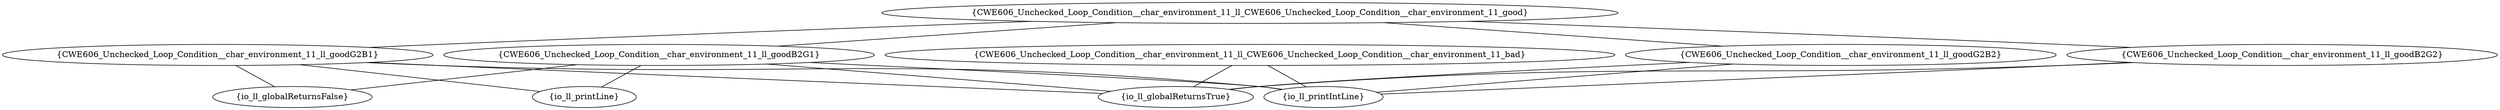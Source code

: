 graph "cg graph" {
CWE606_Unchecked_Loop_Condition__char_environment_11_ll_goodG2B1 [label="{CWE606_Unchecked_Loop_Condition__char_environment_11_ll_goodG2B1}"];
io_ll_globalReturnsFalse [label="{io_ll_globalReturnsFalse}"];
io_ll_printLine [label="{io_ll_printLine}"];
io_ll_globalReturnsTrue [label="{io_ll_globalReturnsTrue}"];
io_ll_printIntLine [label="{io_ll_printIntLine}"];
CWE606_Unchecked_Loop_Condition__char_environment_11_ll_CWE606_Unchecked_Loop_Condition__char_environment_11_bad [label="{CWE606_Unchecked_Loop_Condition__char_environment_11_ll_CWE606_Unchecked_Loop_Condition__char_environment_11_bad}"];
CWE606_Unchecked_Loop_Condition__char_environment_11_ll_goodB2G1 [label="{CWE606_Unchecked_Loop_Condition__char_environment_11_ll_goodB2G1}"];
CWE606_Unchecked_Loop_Condition__char_environment_11_ll_goodB2G2 [label="{CWE606_Unchecked_Loop_Condition__char_environment_11_ll_goodB2G2}"];
CWE606_Unchecked_Loop_Condition__char_environment_11_ll_CWE606_Unchecked_Loop_Condition__char_environment_11_good [label="{CWE606_Unchecked_Loop_Condition__char_environment_11_ll_CWE606_Unchecked_Loop_Condition__char_environment_11_good}"];
CWE606_Unchecked_Loop_Condition__char_environment_11_ll_goodG2B2 [label="{CWE606_Unchecked_Loop_Condition__char_environment_11_ll_goodG2B2}"];
CWE606_Unchecked_Loop_Condition__char_environment_11_ll_goodG2B1 -- io_ll_globalReturnsFalse;
CWE606_Unchecked_Loop_Condition__char_environment_11_ll_goodG2B1 -- io_ll_printLine;
CWE606_Unchecked_Loop_Condition__char_environment_11_ll_goodG2B1 -- io_ll_globalReturnsTrue;
CWE606_Unchecked_Loop_Condition__char_environment_11_ll_goodG2B1 -- io_ll_printIntLine;
CWE606_Unchecked_Loop_Condition__char_environment_11_ll_CWE606_Unchecked_Loop_Condition__char_environment_11_bad -- io_ll_globalReturnsTrue;
CWE606_Unchecked_Loop_Condition__char_environment_11_ll_CWE606_Unchecked_Loop_Condition__char_environment_11_bad -- io_ll_printIntLine;
CWE606_Unchecked_Loop_Condition__char_environment_11_ll_goodB2G1 -- io_ll_globalReturnsTrue;
CWE606_Unchecked_Loop_Condition__char_environment_11_ll_goodB2G1 -- io_ll_globalReturnsFalse;
CWE606_Unchecked_Loop_Condition__char_environment_11_ll_goodB2G1 -- io_ll_printLine;
CWE606_Unchecked_Loop_Condition__char_environment_11_ll_goodB2G1 -- io_ll_printIntLine;
CWE606_Unchecked_Loop_Condition__char_environment_11_ll_goodB2G2 -- io_ll_globalReturnsTrue;
CWE606_Unchecked_Loop_Condition__char_environment_11_ll_goodB2G2 -- io_ll_printIntLine;
CWE606_Unchecked_Loop_Condition__char_environment_11_ll_CWE606_Unchecked_Loop_Condition__char_environment_11_good -- CWE606_Unchecked_Loop_Condition__char_environment_11_ll_goodB2G1;
CWE606_Unchecked_Loop_Condition__char_environment_11_ll_CWE606_Unchecked_Loop_Condition__char_environment_11_good -- CWE606_Unchecked_Loop_Condition__char_environment_11_ll_goodB2G2;
CWE606_Unchecked_Loop_Condition__char_environment_11_ll_CWE606_Unchecked_Loop_Condition__char_environment_11_good -- CWE606_Unchecked_Loop_Condition__char_environment_11_ll_goodG2B1;
CWE606_Unchecked_Loop_Condition__char_environment_11_ll_CWE606_Unchecked_Loop_Condition__char_environment_11_good -- CWE606_Unchecked_Loop_Condition__char_environment_11_ll_goodG2B2;
CWE606_Unchecked_Loop_Condition__char_environment_11_ll_goodG2B2 -- io_ll_globalReturnsTrue;
CWE606_Unchecked_Loop_Condition__char_environment_11_ll_goodG2B2 -- io_ll_printIntLine;
}
